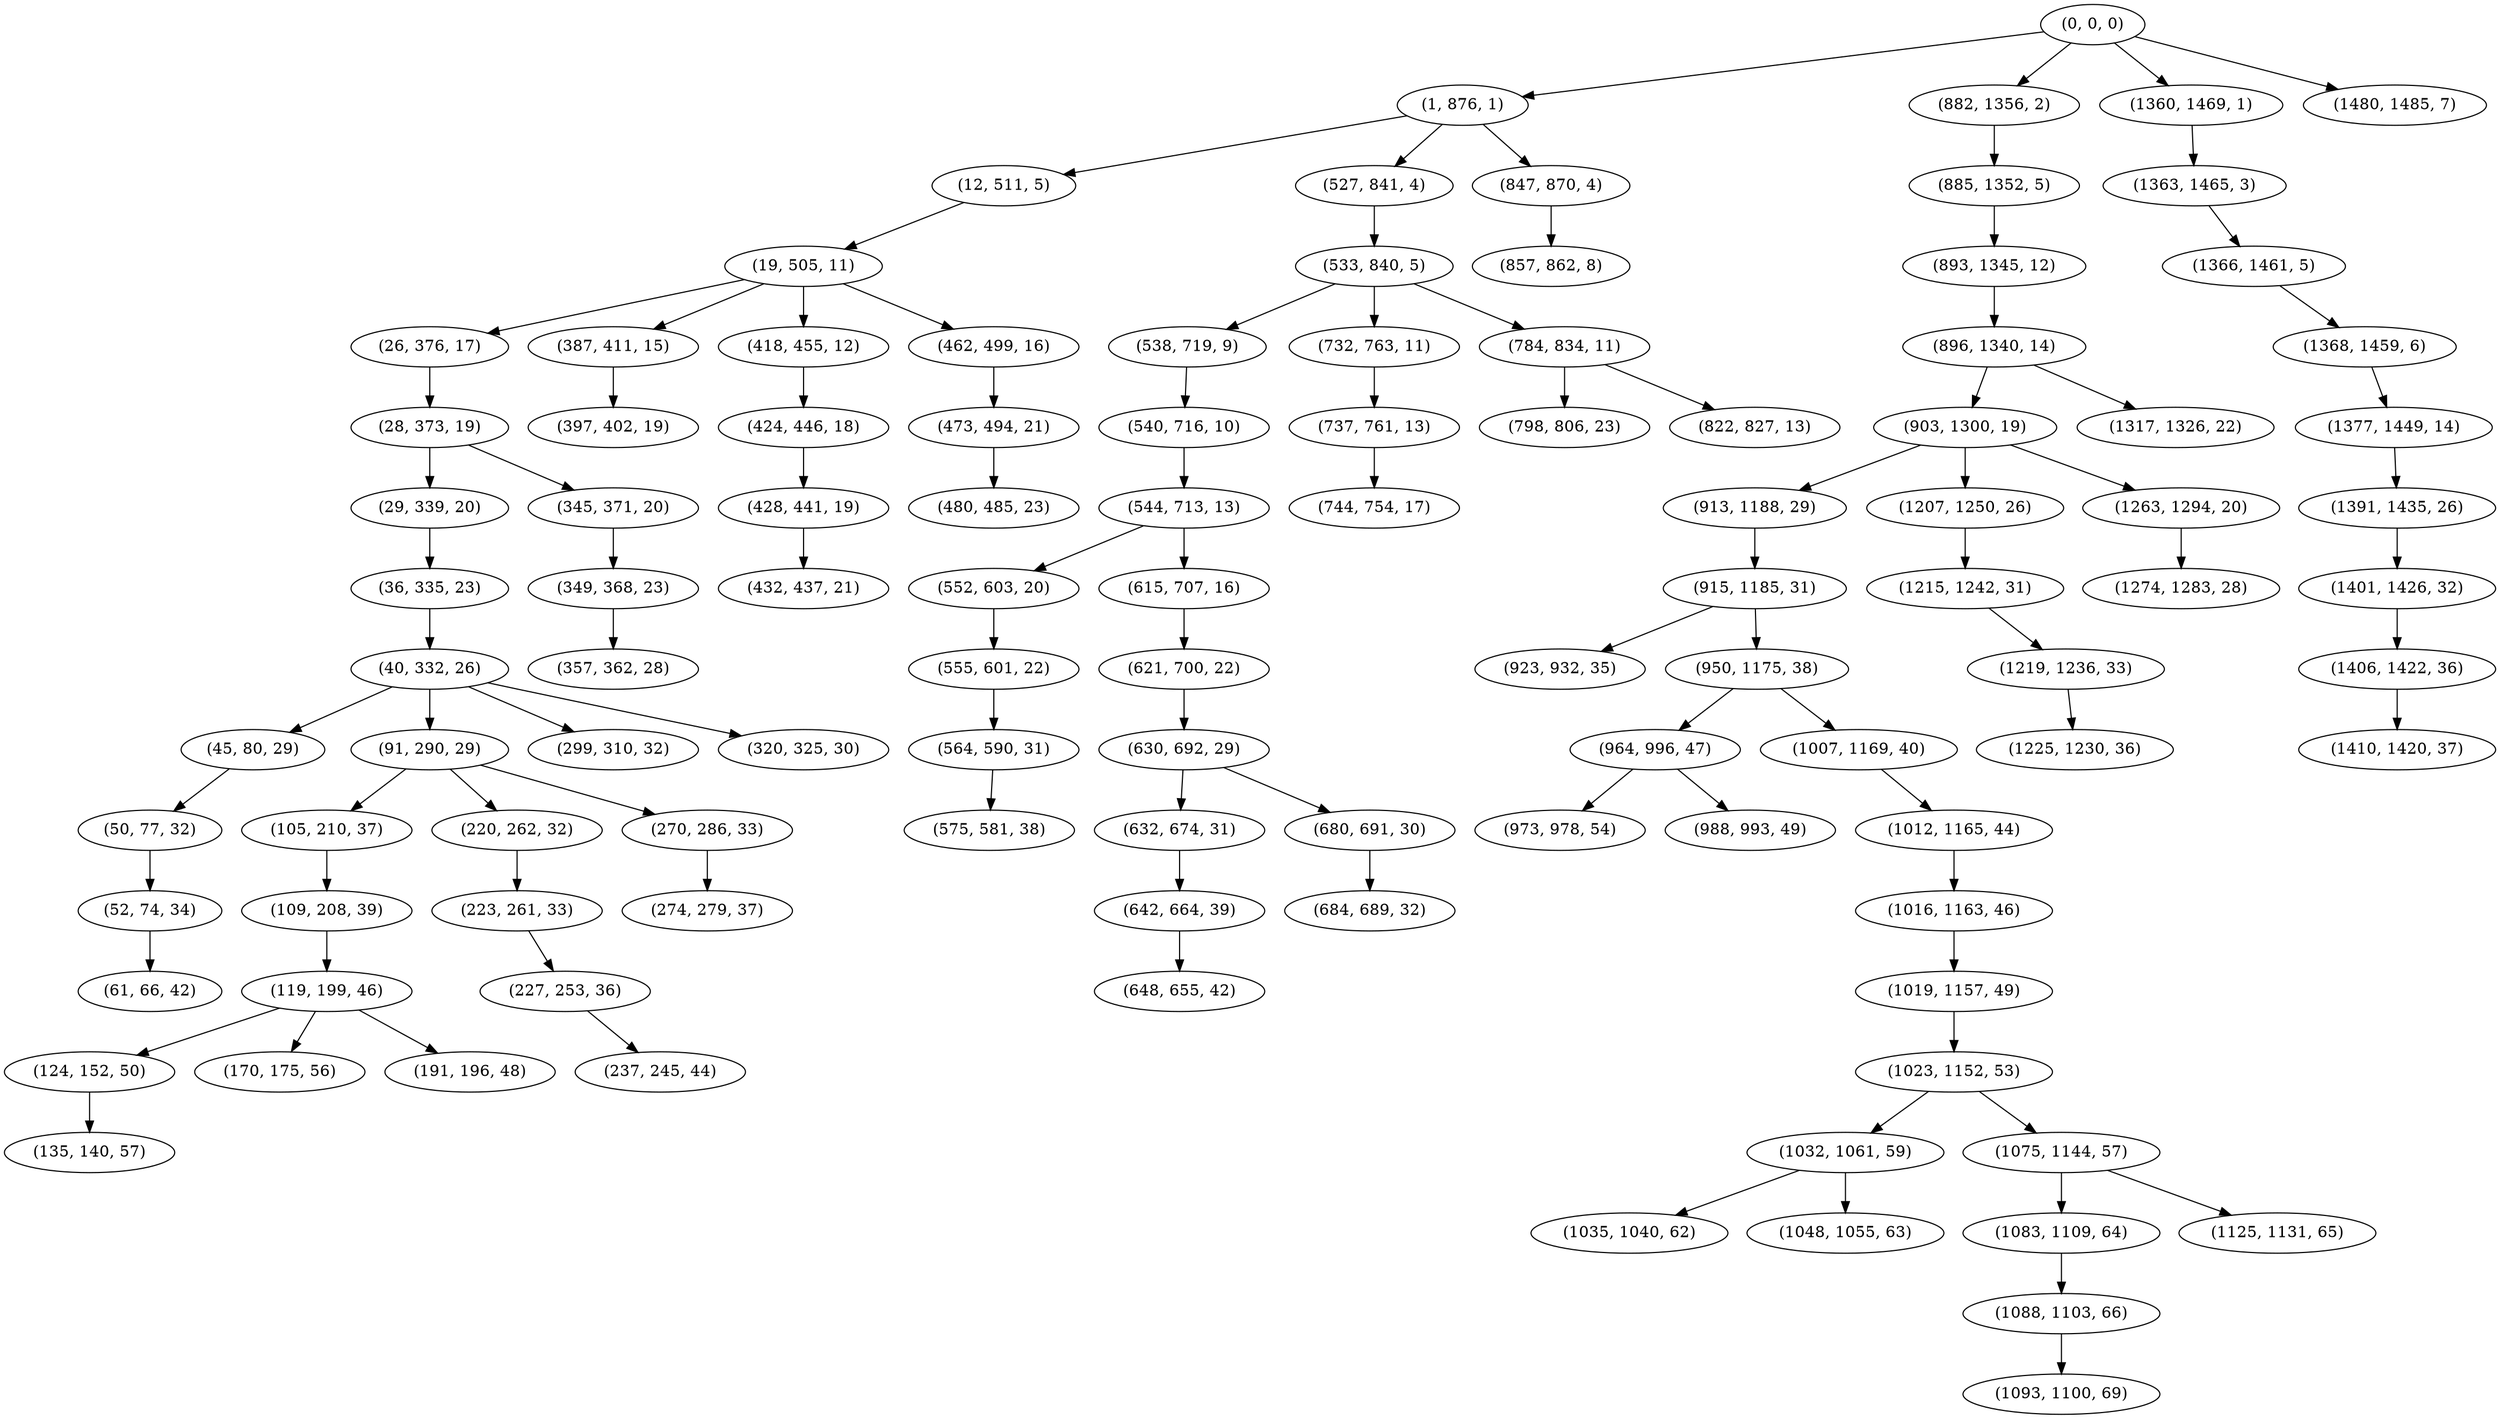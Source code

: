 digraph tree {
    "(0, 0, 0)";
    "(1, 876, 1)";
    "(12, 511, 5)";
    "(19, 505, 11)";
    "(26, 376, 17)";
    "(28, 373, 19)";
    "(29, 339, 20)";
    "(36, 335, 23)";
    "(40, 332, 26)";
    "(45, 80, 29)";
    "(50, 77, 32)";
    "(52, 74, 34)";
    "(61, 66, 42)";
    "(91, 290, 29)";
    "(105, 210, 37)";
    "(109, 208, 39)";
    "(119, 199, 46)";
    "(124, 152, 50)";
    "(135, 140, 57)";
    "(170, 175, 56)";
    "(191, 196, 48)";
    "(220, 262, 32)";
    "(223, 261, 33)";
    "(227, 253, 36)";
    "(237, 245, 44)";
    "(270, 286, 33)";
    "(274, 279, 37)";
    "(299, 310, 32)";
    "(320, 325, 30)";
    "(345, 371, 20)";
    "(349, 368, 23)";
    "(357, 362, 28)";
    "(387, 411, 15)";
    "(397, 402, 19)";
    "(418, 455, 12)";
    "(424, 446, 18)";
    "(428, 441, 19)";
    "(432, 437, 21)";
    "(462, 499, 16)";
    "(473, 494, 21)";
    "(480, 485, 23)";
    "(527, 841, 4)";
    "(533, 840, 5)";
    "(538, 719, 9)";
    "(540, 716, 10)";
    "(544, 713, 13)";
    "(552, 603, 20)";
    "(555, 601, 22)";
    "(564, 590, 31)";
    "(575, 581, 38)";
    "(615, 707, 16)";
    "(621, 700, 22)";
    "(630, 692, 29)";
    "(632, 674, 31)";
    "(642, 664, 39)";
    "(648, 655, 42)";
    "(680, 691, 30)";
    "(684, 689, 32)";
    "(732, 763, 11)";
    "(737, 761, 13)";
    "(744, 754, 17)";
    "(784, 834, 11)";
    "(798, 806, 23)";
    "(822, 827, 13)";
    "(847, 870, 4)";
    "(857, 862, 8)";
    "(882, 1356, 2)";
    "(885, 1352, 5)";
    "(893, 1345, 12)";
    "(896, 1340, 14)";
    "(903, 1300, 19)";
    "(913, 1188, 29)";
    "(915, 1185, 31)";
    "(923, 932, 35)";
    "(950, 1175, 38)";
    "(964, 996, 47)";
    "(973, 978, 54)";
    "(988, 993, 49)";
    "(1007, 1169, 40)";
    "(1012, 1165, 44)";
    "(1016, 1163, 46)";
    "(1019, 1157, 49)";
    "(1023, 1152, 53)";
    "(1032, 1061, 59)";
    "(1035, 1040, 62)";
    "(1048, 1055, 63)";
    "(1075, 1144, 57)";
    "(1083, 1109, 64)";
    "(1088, 1103, 66)";
    "(1093, 1100, 69)";
    "(1125, 1131, 65)";
    "(1207, 1250, 26)";
    "(1215, 1242, 31)";
    "(1219, 1236, 33)";
    "(1225, 1230, 36)";
    "(1263, 1294, 20)";
    "(1274, 1283, 28)";
    "(1317, 1326, 22)";
    "(1360, 1469, 1)";
    "(1363, 1465, 3)";
    "(1366, 1461, 5)";
    "(1368, 1459, 6)";
    "(1377, 1449, 14)";
    "(1391, 1435, 26)";
    "(1401, 1426, 32)";
    "(1406, 1422, 36)";
    "(1410, 1420, 37)";
    "(1480, 1485, 7)";
    "(0, 0, 0)" -> "(1, 876, 1)";
    "(0, 0, 0)" -> "(882, 1356, 2)";
    "(0, 0, 0)" -> "(1360, 1469, 1)";
    "(0, 0, 0)" -> "(1480, 1485, 7)";
    "(1, 876, 1)" -> "(12, 511, 5)";
    "(1, 876, 1)" -> "(527, 841, 4)";
    "(1, 876, 1)" -> "(847, 870, 4)";
    "(12, 511, 5)" -> "(19, 505, 11)";
    "(19, 505, 11)" -> "(26, 376, 17)";
    "(19, 505, 11)" -> "(387, 411, 15)";
    "(19, 505, 11)" -> "(418, 455, 12)";
    "(19, 505, 11)" -> "(462, 499, 16)";
    "(26, 376, 17)" -> "(28, 373, 19)";
    "(28, 373, 19)" -> "(29, 339, 20)";
    "(28, 373, 19)" -> "(345, 371, 20)";
    "(29, 339, 20)" -> "(36, 335, 23)";
    "(36, 335, 23)" -> "(40, 332, 26)";
    "(40, 332, 26)" -> "(45, 80, 29)";
    "(40, 332, 26)" -> "(91, 290, 29)";
    "(40, 332, 26)" -> "(299, 310, 32)";
    "(40, 332, 26)" -> "(320, 325, 30)";
    "(45, 80, 29)" -> "(50, 77, 32)";
    "(50, 77, 32)" -> "(52, 74, 34)";
    "(52, 74, 34)" -> "(61, 66, 42)";
    "(91, 290, 29)" -> "(105, 210, 37)";
    "(91, 290, 29)" -> "(220, 262, 32)";
    "(91, 290, 29)" -> "(270, 286, 33)";
    "(105, 210, 37)" -> "(109, 208, 39)";
    "(109, 208, 39)" -> "(119, 199, 46)";
    "(119, 199, 46)" -> "(124, 152, 50)";
    "(119, 199, 46)" -> "(170, 175, 56)";
    "(119, 199, 46)" -> "(191, 196, 48)";
    "(124, 152, 50)" -> "(135, 140, 57)";
    "(220, 262, 32)" -> "(223, 261, 33)";
    "(223, 261, 33)" -> "(227, 253, 36)";
    "(227, 253, 36)" -> "(237, 245, 44)";
    "(270, 286, 33)" -> "(274, 279, 37)";
    "(345, 371, 20)" -> "(349, 368, 23)";
    "(349, 368, 23)" -> "(357, 362, 28)";
    "(387, 411, 15)" -> "(397, 402, 19)";
    "(418, 455, 12)" -> "(424, 446, 18)";
    "(424, 446, 18)" -> "(428, 441, 19)";
    "(428, 441, 19)" -> "(432, 437, 21)";
    "(462, 499, 16)" -> "(473, 494, 21)";
    "(473, 494, 21)" -> "(480, 485, 23)";
    "(527, 841, 4)" -> "(533, 840, 5)";
    "(533, 840, 5)" -> "(538, 719, 9)";
    "(533, 840, 5)" -> "(732, 763, 11)";
    "(533, 840, 5)" -> "(784, 834, 11)";
    "(538, 719, 9)" -> "(540, 716, 10)";
    "(540, 716, 10)" -> "(544, 713, 13)";
    "(544, 713, 13)" -> "(552, 603, 20)";
    "(544, 713, 13)" -> "(615, 707, 16)";
    "(552, 603, 20)" -> "(555, 601, 22)";
    "(555, 601, 22)" -> "(564, 590, 31)";
    "(564, 590, 31)" -> "(575, 581, 38)";
    "(615, 707, 16)" -> "(621, 700, 22)";
    "(621, 700, 22)" -> "(630, 692, 29)";
    "(630, 692, 29)" -> "(632, 674, 31)";
    "(630, 692, 29)" -> "(680, 691, 30)";
    "(632, 674, 31)" -> "(642, 664, 39)";
    "(642, 664, 39)" -> "(648, 655, 42)";
    "(680, 691, 30)" -> "(684, 689, 32)";
    "(732, 763, 11)" -> "(737, 761, 13)";
    "(737, 761, 13)" -> "(744, 754, 17)";
    "(784, 834, 11)" -> "(798, 806, 23)";
    "(784, 834, 11)" -> "(822, 827, 13)";
    "(847, 870, 4)" -> "(857, 862, 8)";
    "(882, 1356, 2)" -> "(885, 1352, 5)";
    "(885, 1352, 5)" -> "(893, 1345, 12)";
    "(893, 1345, 12)" -> "(896, 1340, 14)";
    "(896, 1340, 14)" -> "(903, 1300, 19)";
    "(896, 1340, 14)" -> "(1317, 1326, 22)";
    "(903, 1300, 19)" -> "(913, 1188, 29)";
    "(903, 1300, 19)" -> "(1207, 1250, 26)";
    "(903, 1300, 19)" -> "(1263, 1294, 20)";
    "(913, 1188, 29)" -> "(915, 1185, 31)";
    "(915, 1185, 31)" -> "(923, 932, 35)";
    "(915, 1185, 31)" -> "(950, 1175, 38)";
    "(950, 1175, 38)" -> "(964, 996, 47)";
    "(950, 1175, 38)" -> "(1007, 1169, 40)";
    "(964, 996, 47)" -> "(973, 978, 54)";
    "(964, 996, 47)" -> "(988, 993, 49)";
    "(1007, 1169, 40)" -> "(1012, 1165, 44)";
    "(1012, 1165, 44)" -> "(1016, 1163, 46)";
    "(1016, 1163, 46)" -> "(1019, 1157, 49)";
    "(1019, 1157, 49)" -> "(1023, 1152, 53)";
    "(1023, 1152, 53)" -> "(1032, 1061, 59)";
    "(1023, 1152, 53)" -> "(1075, 1144, 57)";
    "(1032, 1061, 59)" -> "(1035, 1040, 62)";
    "(1032, 1061, 59)" -> "(1048, 1055, 63)";
    "(1075, 1144, 57)" -> "(1083, 1109, 64)";
    "(1075, 1144, 57)" -> "(1125, 1131, 65)";
    "(1083, 1109, 64)" -> "(1088, 1103, 66)";
    "(1088, 1103, 66)" -> "(1093, 1100, 69)";
    "(1207, 1250, 26)" -> "(1215, 1242, 31)";
    "(1215, 1242, 31)" -> "(1219, 1236, 33)";
    "(1219, 1236, 33)" -> "(1225, 1230, 36)";
    "(1263, 1294, 20)" -> "(1274, 1283, 28)";
    "(1360, 1469, 1)" -> "(1363, 1465, 3)";
    "(1363, 1465, 3)" -> "(1366, 1461, 5)";
    "(1366, 1461, 5)" -> "(1368, 1459, 6)";
    "(1368, 1459, 6)" -> "(1377, 1449, 14)";
    "(1377, 1449, 14)" -> "(1391, 1435, 26)";
    "(1391, 1435, 26)" -> "(1401, 1426, 32)";
    "(1401, 1426, 32)" -> "(1406, 1422, 36)";
    "(1406, 1422, 36)" -> "(1410, 1420, 37)";
}
